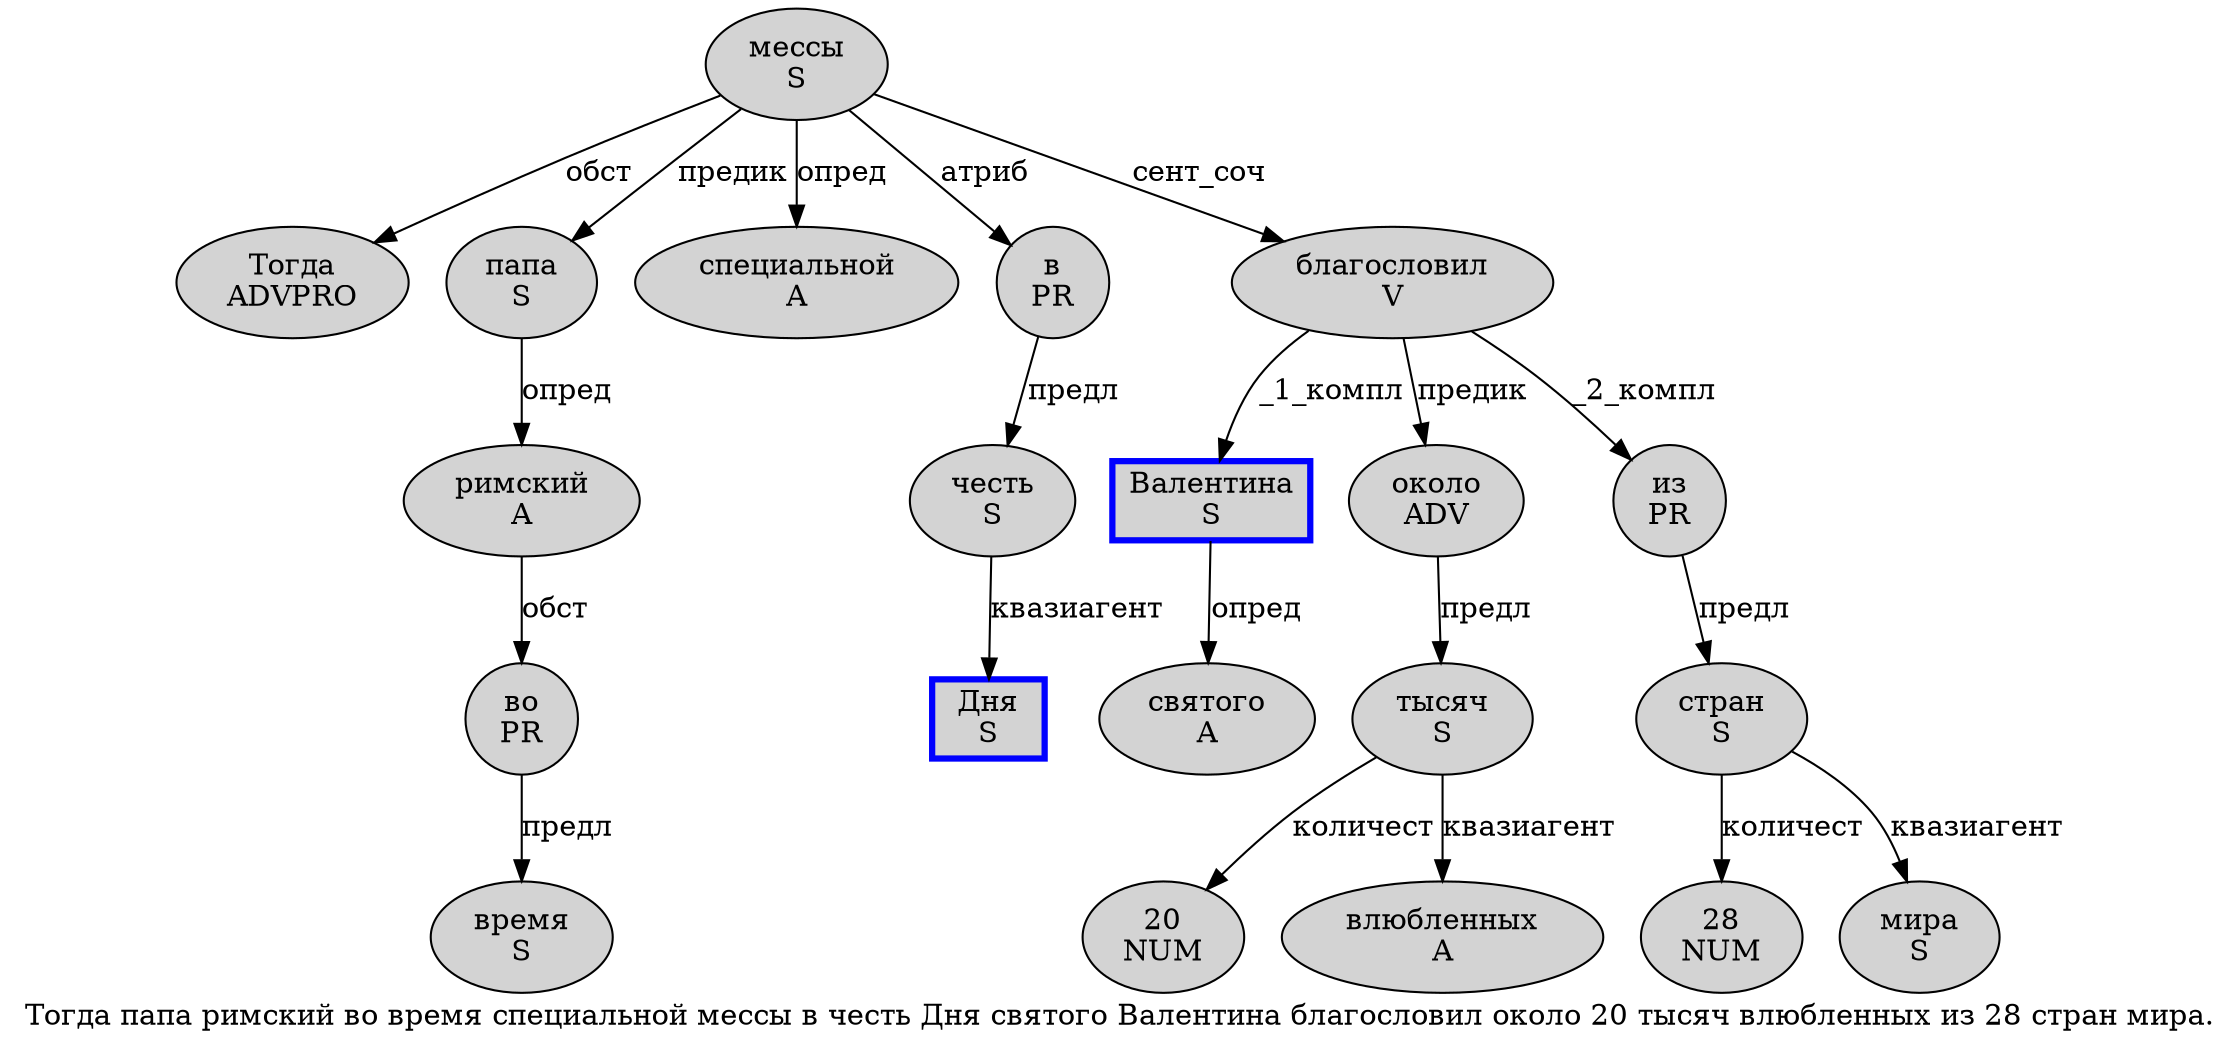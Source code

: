 digraph SENTENCE_195 {
	graph [label="Тогда папа римский во время специальной мессы в честь Дня святого Валентина благословил около 20 тысяч влюбленных из 28 стран мира."]
	node [style=filled]
		0 [label="Тогда
ADVPRO" color="" fillcolor=lightgray penwidth=1 shape=ellipse]
		1 [label="папа
S" color="" fillcolor=lightgray penwidth=1 shape=ellipse]
		2 [label="римский
A" color="" fillcolor=lightgray penwidth=1 shape=ellipse]
		3 [label="во
PR" color="" fillcolor=lightgray penwidth=1 shape=ellipse]
		4 [label="время
S" color="" fillcolor=lightgray penwidth=1 shape=ellipse]
		5 [label="специальной
A" color="" fillcolor=lightgray penwidth=1 shape=ellipse]
		6 [label="мессы
S" color="" fillcolor=lightgray penwidth=1 shape=ellipse]
		7 [label="в
PR" color="" fillcolor=lightgray penwidth=1 shape=ellipse]
		8 [label="честь
S" color="" fillcolor=lightgray penwidth=1 shape=ellipse]
		9 [label="Дня
S" color=blue fillcolor=lightgray penwidth=3 shape=box]
		10 [label="святого
A" color="" fillcolor=lightgray penwidth=1 shape=ellipse]
		11 [label="Валентина
S" color=blue fillcolor=lightgray penwidth=3 shape=box]
		12 [label="благословил
V" color="" fillcolor=lightgray penwidth=1 shape=ellipse]
		13 [label="около
ADV" color="" fillcolor=lightgray penwidth=1 shape=ellipse]
		14 [label="20
NUM" color="" fillcolor=lightgray penwidth=1 shape=ellipse]
		15 [label="тысяч
S" color="" fillcolor=lightgray penwidth=1 shape=ellipse]
		16 [label="влюбленных
A" color="" fillcolor=lightgray penwidth=1 shape=ellipse]
		17 [label="из
PR" color="" fillcolor=lightgray penwidth=1 shape=ellipse]
		18 [label="28
NUM" color="" fillcolor=lightgray penwidth=1 shape=ellipse]
		19 [label="стран
S" color="" fillcolor=lightgray penwidth=1 shape=ellipse]
		20 [label="мира
S" color="" fillcolor=lightgray penwidth=1 shape=ellipse]
			7 -> 8 [label="предл"]
			2 -> 3 [label="обст"]
			15 -> 14 [label="количест"]
			15 -> 16 [label="квазиагент"]
			8 -> 9 [label="квазиагент"]
			1 -> 2 [label="опред"]
			17 -> 19 [label="предл"]
			11 -> 10 [label="опред"]
			13 -> 15 [label="предл"]
			19 -> 18 [label="количест"]
			19 -> 20 [label="квазиагент"]
			6 -> 0 [label="обст"]
			6 -> 1 [label="предик"]
			6 -> 5 [label="опред"]
			6 -> 7 [label="атриб"]
			6 -> 12 [label="сент_соч"]
			12 -> 11 [label="_1_компл"]
			12 -> 13 [label="предик"]
			12 -> 17 [label="_2_компл"]
			3 -> 4 [label="предл"]
}